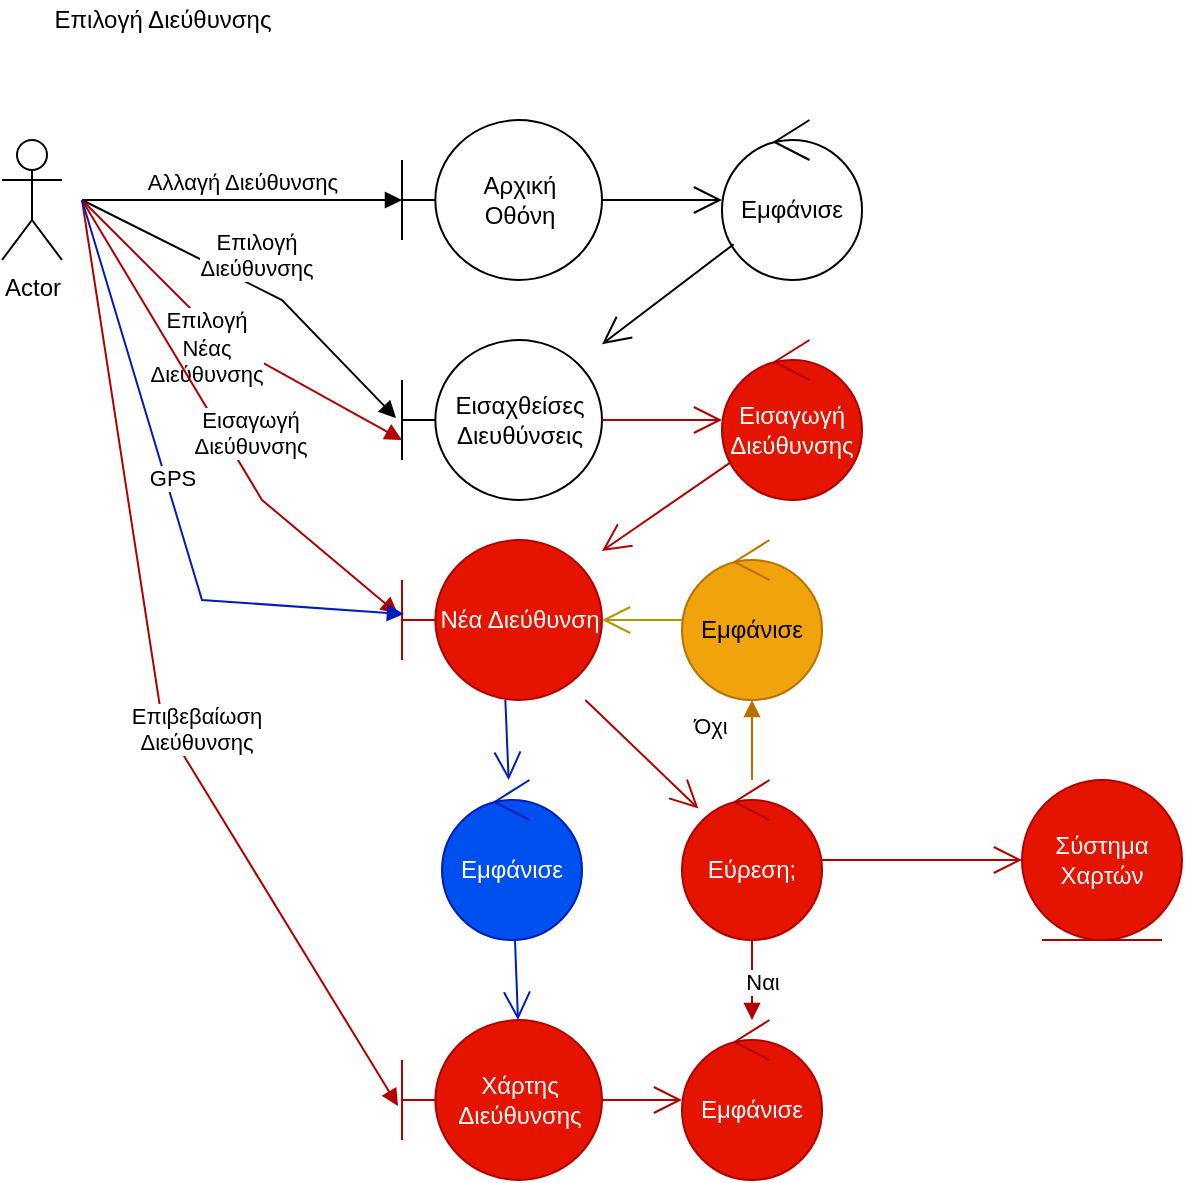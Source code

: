 <mxfile version="17.4.6" type="device"><diagram id="sh6zrlFoDXqszDik7DtE" name="Page-1"><mxGraphModel dx="868" dy="463" grid="1" gridSize="10" guides="1" tooltips="1" connect="1" arrows="1" fold="1" page="1" pageScale="1" pageWidth="850" pageHeight="1100" math="0" shadow="0"><root><mxCell id="0"/><mxCell id="1" parent="0"/><mxCell id="79oA5LCMsvx89gKQDVUZ-1" value="Actor" style="shape=umlActor;verticalLabelPosition=bottom;verticalAlign=top;html=1;" vertex="1" parent="1"><mxGeometry x="80" y="130" width="30" height="60" as="geometry"/></mxCell><mxCell id="79oA5LCMsvx89gKQDVUZ-2" value="Αρχική&lt;br&gt;Οθόνη" style="shape=umlBoundary;whiteSpace=wrap;html=1;" vertex="1" parent="1"><mxGeometry x="280" y="120" width="100" height="80" as="geometry"/></mxCell><mxCell id="79oA5LCMsvx89gKQDVUZ-5" value="Αλλαγή Διεύθυνσης" style="html=1;verticalAlign=bottom;endArrow=block;rounded=0;" edge="1" parent="1" target="79oA5LCMsvx89gKQDVUZ-2"><mxGeometry width="80" relative="1" as="geometry"><mxPoint x="120" y="160" as="sourcePoint"/><mxPoint x="460" y="240" as="targetPoint"/></mxGeometry></mxCell><mxCell id="79oA5LCMsvx89gKQDVUZ-6" value="Εμφάνισε" style="ellipse;shape=umlControl;whiteSpace=wrap;html=1;" vertex="1" parent="1"><mxGeometry x="440" y="120" width="70" height="80" as="geometry"/></mxCell><mxCell id="79oA5LCMsvx89gKQDVUZ-7" value="Εισαχθείσες&lt;br&gt;Διευθύνσεις" style="shape=umlBoundary;whiteSpace=wrap;html=1;" vertex="1" parent="1"><mxGeometry x="280" y="230" width="100" height="80" as="geometry"/></mxCell><mxCell id="79oA5LCMsvx89gKQDVUZ-8" value="" style="endArrow=open;endFill=1;endSize=12;html=1;rounded=0;" edge="1" parent="1" source="79oA5LCMsvx89gKQDVUZ-2" target="79oA5LCMsvx89gKQDVUZ-6"><mxGeometry width="160" relative="1" as="geometry"><mxPoint x="340" y="250" as="sourcePoint"/><mxPoint x="500" y="250" as="targetPoint"/></mxGeometry></mxCell><mxCell id="79oA5LCMsvx89gKQDVUZ-9" value="" style="endArrow=open;endFill=1;endSize=12;html=1;rounded=0;" edge="1" parent="1" source="79oA5LCMsvx89gKQDVUZ-6" target="79oA5LCMsvx89gKQDVUZ-7"><mxGeometry width="160" relative="1" as="geometry"><mxPoint x="680" y="390" as="sourcePoint"/><mxPoint x="500" y="250" as="targetPoint"/></mxGeometry></mxCell><mxCell id="79oA5LCMsvx89gKQDVUZ-11" value="Επιλογή &lt;br&gt;Διεύθυνσης" style="html=1;verticalAlign=bottom;endArrow=block;rounded=0;entryX=-0.03;entryY=0.488;entryDx=0;entryDy=0;entryPerimeter=0;" edge="1" parent="1" target="79oA5LCMsvx89gKQDVUZ-7"><mxGeometry width="80" relative="1" as="geometry"><mxPoint x="120" y="160" as="sourcePoint"/><mxPoint x="460" y="250" as="targetPoint"/><Array as="points"><mxPoint x="220" y="210"/></Array></mxGeometry></mxCell><mxCell id="79oA5LCMsvx89gKQDVUZ-12" value="Εισαγωγή Διεύθυνσης" style="ellipse;shape=umlControl;whiteSpace=wrap;html=1;fillColor=#e51400;fontColor=#ffffff;strokeColor=#B20000;" vertex="1" parent="1"><mxGeometry x="440" y="230" width="70" height="80" as="geometry"/></mxCell><mxCell id="79oA5LCMsvx89gKQDVUZ-15" value="Επιλογή&lt;br&gt;Νέας&lt;br&gt;Διεύθυνσης" style="html=1;verticalAlign=bottom;endArrow=block;rounded=0;fillColor=#e51400;strokeColor=#B20000;" edge="1" parent="1"><mxGeometry x="0.035" y="-27" width="80" relative="1" as="geometry"><mxPoint x="120" y="160" as="sourcePoint"/><mxPoint x="280" y="280" as="targetPoint"/><Array as="points"><mxPoint x="190" y="230"/></Array><mxPoint as="offset"/></mxGeometry></mxCell><mxCell id="79oA5LCMsvx89gKQDVUZ-17" value="" style="endArrow=open;endFill=1;endSize=12;html=1;rounded=0;fillColor=#e51400;strokeColor=#B20000;" edge="1" parent="1" source="79oA5LCMsvx89gKQDVUZ-7" target="79oA5LCMsvx89gKQDVUZ-12"><mxGeometry width="160" relative="1" as="geometry"><mxPoint x="340" y="330" as="sourcePoint"/><mxPoint x="500" y="330" as="targetPoint"/></mxGeometry></mxCell><mxCell id="79oA5LCMsvx89gKQDVUZ-18" value="Νέα Διεύθυνση" style="shape=umlBoundary;whiteSpace=wrap;html=1;fillColor=#e51400;fontColor=#ffffff;strokeColor=#B20000;" vertex="1" parent="1"><mxGeometry x="280" y="330" width="100" height="80" as="geometry"/></mxCell><mxCell id="79oA5LCMsvx89gKQDVUZ-19" value="" style="endArrow=open;endFill=1;endSize=12;html=1;rounded=0;fillColor=#e51400;strokeColor=#B20000;" edge="1" parent="1" source="79oA5LCMsvx89gKQDVUZ-12" target="79oA5LCMsvx89gKQDVUZ-18"><mxGeometry width="160" relative="1" as="geometry"><mxPoint x="340" y="320" as="sourcePoint"/><mxPoint x="500" y="320" as="targetPoint"/></mxGeometry></mxCell><mxCell id="79oA5LCMsvx89gKQDVUZ-22" value="Εισαγωγή&lt;br&gt;Διεύθυνσης" style="html=1;verticalAlign=bottom;endArrow=block;rounded=0;entryX=-0.02;entryY=0.463;entryDx=0;entryDy=0;entryPerimeter=0;fillColor=#e51400;strokeColor=#B20000;" edge="1" parent="1" target="79oA5LCMsvx89gKQDVUZ-18"><mxGeometry x="0.184" y="4" width="80" relative="1" as="geometry"><mxPoint x="120" y="160" as="sourcePoint"/><mxPoint x="410" y="310" as="targetPoint"/><Array as="points"><mxPoint x="210" y="310"/></Array><mxPoint as="offset"/></mxGeometry></mxCell><mxCell id="79oA5LCMsvx89gKQDVUZ-27" value="Χάρτης&lt;br&gt;Διεύθυνσης" style="shape=umlBoundary;whiteSpace=wrap;html=1;fillColor=#e51400;fontColor=#ffffff;strokeColor=#B20000;" vertex="1" parent="1"><mxGeometry x="280" y="570" width="100" height="80" as="geometry"/></mxCell><mxCell id="79oA5LCMsvx89gKQDVUZ-28" value="" style="endArrow=open;endFill=1;endSize=12;html=1;rounded=0;fillColor=#e51400;strokeColor=#B20000;" edge="1" parent="1" source="79oA5LCMsvx89gKQDVUZ-27" target="79oA5LCMsvx89gKQDVUZ-32"><mxGeometry width="160" relative="1" as="geometry"><mxPoint x="380" y="469.5" as="sourcePoint"/><mxPoint x="390" y="570" as="targetPoint"/></mxGeometry></mxCell><mxCell id="79oA5LCMsvx89gKQDVUZ-29" value="" style="endArrow=open;endFill=1;endSize=12;html=1;rounded=0;fillColor=#e51400;strokeColor=#B20000;" edge="1" parent="1" source="79oA5LCMsvx89gKQDVUZ-18" target="79oA5LCMsvx89gKQDVUZ-30"><mxGeometry width="160" relative="1" as="geometry"><mxPoint x="490" y="440" as="sourcePoint"/><mxPoint x="450" y="340" as="targetPoint"/></mxGeometry></mxCell><mxCell id="79oA5LCMsvx89gKQDVUZ-30" value="Εύρεση;" style="ellipse;shape=umlControl;whiteSpace=wrap;html=1;fillColor=#e51400;fontColor=#ffffff;strokeColor=#B20000;" vertex="1" parent="1"><mxGeometry x="420" y="450" width="70" height="80" as="geometry"/></mxCell><mxCell id="79oA5LCMsvx89gKQDVUZ-32" value="Εμφάνισε" style="ellipse;shape=umlControl;whiteSpace=wrap;html=1;fillColor=#e51400;fontColor=#ffffff;strokeColor=#B20000;" vertex="1" parent="1"><mxGeometry x="420" y="570" width="70" height="80" as="geometry"/></mxCell><mxCell id="79oA5LCMsvx89gKQDVUZ-33" value="Σύστημα&lt;br&gt;Χαρτών" style="ellipse;shape=umlEntity;whiteSpace=wrap;html=1;fillColor=#e51400;fontColor=#ffffff;strokeColor=#B20000;" vertex="1" parent="1"><mxGeometry x="590" y="450" width="80" height="80" as="geometry"/></mxCell><mxCell id="79oA5LCMsvx89gKQDVUZ-34" value="" style="endArrow=open;endFill=1;endSize=12;html=1;rounded=0;fillColor=#e51400;strokeColor=#B20000;" edge="1" parent="1" source="79oA5LCMsvx89gKQDVUZ-30" target="79oA5LCMsvx89gKQDVUZ-33"><mxGeometry width="160" relative="1" as="geometry"><mxPoint x="290" y="440" as="sourcePoint"/><mxPoint x="450" y="440" as="targetPoint"/></mxGeometry></mxCell><mxCell id="79oA5LCMsvx89gKQDVUZ-35" value="Ναι" style="html=1;verticalAlign=bottom;endArrow=block;rounded=0;fillColor=#e51400;strokeColor=#B20000;" edge="1" parent="1" source="79oA5LCMsvx89gKQDVUZ-30" target="79oA5LCMsvx89gKQDVUZ-32"><mxGeometry x="0.5" y="5" width="80" relative="1" as="geometry"><mxPoint x="480" y="490" as="sourcePoint"/><mxPoint x="410" y="540" as="targetPoint"/><mxPoint as="offset"/></mxGeometry></mxCell><mxCell id="79oA5LCMsvx89gKQDVUZ-36" value="Εμφάνισε" style="ellipse;shape=umlControl;whiteSpace=wrap;html=1;fillColor=#f0a30a;fontColor=#000000;strokeColor=#BD7000;" vertex="1" parent="1"><mxGeometry x="420" y="330" width="70" height="80" as="geometry"/></mxCell><mxCell id="79oA5LCMsvx89gKQDVUZ-37" value="Όχι" style="html=1;verticalAlign=bottom;endArrow=block;rounded=0;fillColor=#f0a30a;strokeColor=#BD7000;" edge="1" parent="1" source="79oA5LCMsvx89gKQDVUZ-30" target="79oA5LCMsvx89gKQDVUZ-36"><mxGeometry x="-0.063" y="21" width="80" relative="1" as="geometry"><mxPoint x="527.79" y="484.83" as="sourcePoint"/><mxPoint x="502.365" y="535.27" as="targetPoint"/><mxPoint as="offset"/></mxGeometry></mxCell><mxCell id="79oA5LCMsvx89gKQDVUZ-38" value="" style="endArrow=open;endFill=1;endSize=12;html=1;rounded=0;fillColor=#e3c800;strokeColor=#B09500;" edge="1" parent="1" source="79oA5LCMsvx89gKQDVUZ-36" target="79oA5LCMsvx89gKQDVUZ-18"><mxGeometry width="160" relative="1" as="geometry"><mxPoint x="290" y="440" as="sourcePoint"/><mxPoint x="450" y="440" as="targetPoint"/></mxGeometry></mxCell><mxCell id="79oA5LCMsvx89gKQDVUZ-39" value="Επιβεβαίωση &lt;br&gt;Διεύθυνσης" style="html=1;verticalAlign=bottom;endArrow=block;rounded=0;entryX=-0.02;entryY=0.538;entryDx=0;entryDy=0;entryPerimeter=0;fillColor=#e51400;strokeColor=#B20000;" edge="1" parent="1" target="79oA5LCMsvx89gKQDVUZ-27"><mxGeometry x="0.184" y="4" width="80" relative="1" as="geometry"><mxPoint x="120" y="160" as="sourcePoint"/><mxPoint x="288" y="377.04" as="targetPoint"/><Array as="points"><mxPoint x="160" y="420"/></Array><mxPoint as="offset"/></mxGeometry></mxCell><mxCell id="79oA5LCMsvx89gKQDVUZ-41" value="GPS" style="html=1;verticalAlign=bottom;endArrow=block;rounded=0;entryX=0.01;entryY=0.463;entryDx=0;entryDy=0;entryPerimeter=0;fillColor=#0050ef;strokeColor=#001DBC;" edge="1" parent="1" target="79oA5LCMsvx89gKQDVUZ-18"><mxGeometry width="80" relative="1" as="geometry"><mxPoint x="120" y="160" as="sourcePoint"/><mxPoint x="410" y="390" as="targetPoint"/><Array as="points"><mxPoint x="180" y="360"/></Array></mxGeometry></mxCell><mxCell id="79oA5LCMsvx89gKQDVUZ-42" value="Εμφάνισε" style="ellipse;shape=umlControl;whiteSpace=wrap;html=1;fillColor=#0050ef;fontColor=#ffffff;strokeColor=#001DBC;" vertex="1" parent="1"><mxGeometry x="300" y="450" width="70" height="80" as="geometry"/></mxCell><mxCell id="79oA5LCMsvx89gKQDVUZ-43" value="" style="endArrow=open;endFill=1;endSize=12;html=1;rounded=0;fillColor=#0050ef;strokeColor=#001DBC;" edge="1" parent="1" source="79oA5LCMsvx89gKQDVUZ-18" target="79oA5LCMsvx89gKQDVUZ-42"><mxGeometry width="160" relative="1" as="geometry"><mxPoint x="290" y="450" as="sourcePoint"/><mxPoint x="450" y="450" as="targetPoint"/></mxGeometry></mxCell><mxCell id="79oA5LCMsvx89gKQDVUZ-44" value="" style="endArrow=open;endFill=1;endSize=12;html=1;rounded=0;entryX=0.58;entryY=0;entryDx=0;entryDy=0;entryPerimeter=0;fillColor=#0050ef;strokeColor=#001DBC;" edge="1" parent="1" source="79oA5LCMsvx89gKQDVUZ-42" target="79oA5LCMsvx89gKQDVUZ-27"><mxGeometry width="160" relative="1" as="geometry"><mxPoint x="290" y="450" as="sourcePoint"/><mxPoint x="340" y="570" as="targetPoint"/></mxGeometry></mxCell><mxCell id="79oA5LCMsvx89gKQDVUZ-45" value="Επιλογή Διεύθυνσης" style="text;html=1;align=center;verticalAlign=middle;resizable=0;points=[];autosize=1;strokeColor=none;fillColor=none;" vertex="1" parent="1"><mxGeometry x="100" y="60" width="120" height="20" as="geometry"/></mxCell></root></mxGraphModel></diagram></mxfile>